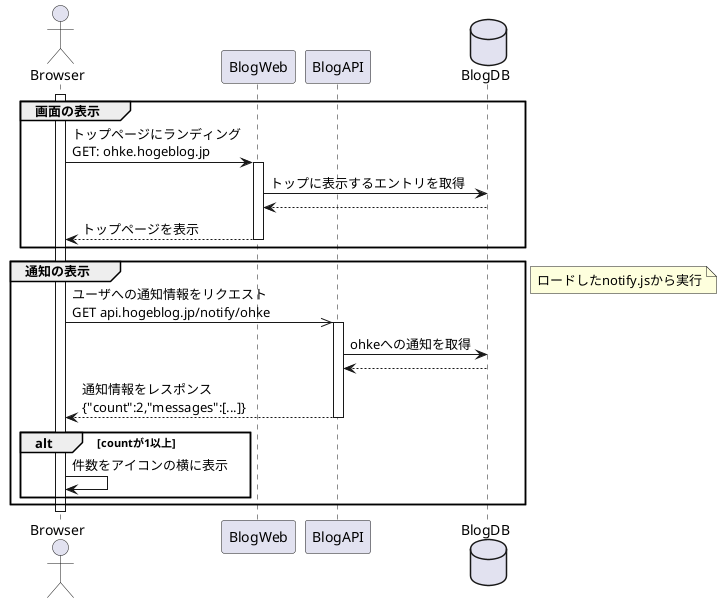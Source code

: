 /'
ブログのシーケンス図
- ブラウザでトップページを表示する
- JavaScriptで通知件数を表示する
'/

@startuml

actor Browser as browser
participant BlogWeb as web
participant BlogAPI as api
database BlogDB as db

activate browser

group 画面の表示
    browser -> web :トップページにランディング\nGET: ohke.hogeblog.jp
    activate web
    web -> db :トップに表示するエントリを取得
    web <-- db :
    web --> browser :トップページを表示
    deactivate web
end

group 通知の表示
    browser ->> api :ユーザへの通知情報をリクエスト\nGET api.hogeblog.jp/notify/ohke
    activate api
    api -> db :ohkeへの通知を取得
    db --> api :
    api --> browser :通知情報をレスポンス\n{"count":2,"messages":[...]}
    deactivate api
    alt countが1以上
        browser -> browser :件数をアイコンの横に表示
    end
end
note right: ロードしたnotify.jsから実行

deactivate browser

@enduml


@startuml

interface IA {
  id: number
  name: string
}

IA --> A
Client --> Target : Uses▶︎
B --> C
C - A

A o- B
B o- C

@enduml 

@startuml
class Car

Driver - Car : drives >
Car *- Wheel : have 4 >
Car -- Person : < owns

@enduml

@startuml

Class01 "1" *-- "many" Class02 : contains

Class03 o-- Class04 : aggregation

Class05 --> "1" Class06

@enduml

@startuml
Class21 #-- Class22
Class23 x-- Class24
Class25 }-- Class26
Class27 +-- Class28
Class29 ^-- Class30
@enduml

@startuml
Class11 <|.. Class12
Class13 --> Class14
Class15 ..> Class16
Class17 ..|> Class18
Class19 <--* Class20
@enduml


@startuml
Class01 <|-- Class02
Class03 *-- Class04
Class05 o-- Class06
Class07 .. Class08
Class09 -- Class10
@enduml


@startuml

Live o-- NkChart: new >
NkChart o-- PieChart: new  >
PieChart o-- aaaaaa: new  >
PieChart o-- bbbbbb: new  >
PieChart o-- cccccc: new  >

@enduml

@startuml
g -- text 
text -- span

@enduml

@startuml
Subject  o--  Observer 
Observer <|-- ConcreteObserverA
Observer <|-- ConcreteObserverB
@enduml